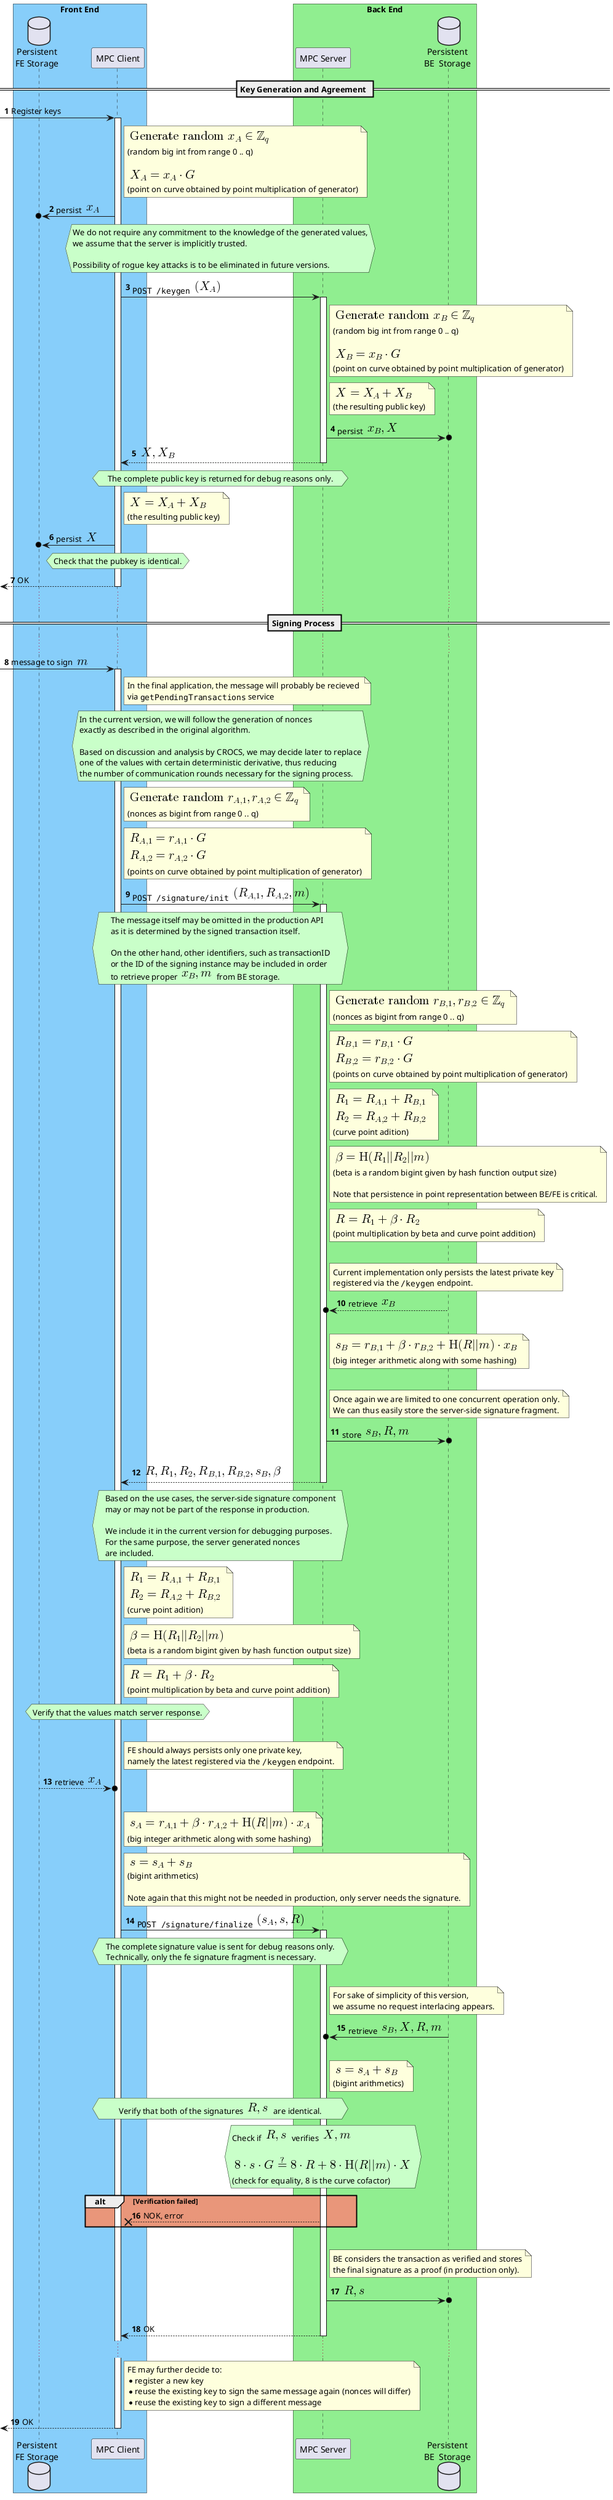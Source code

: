 @startuml sequence-diagram
 autonumber
skinparam ParticipantPadding 0
skinparam BoxPadding 20
skinparam LifeLineBackgroundColor black

box "Front End" #LightSkyBlue
    database fest as "Persistent\nFE Storage"
	participant fe as "MPC Client"
end box

box "Back End" #LightGreen
	participant be as "MPC Server"
    database best as "Persistent\nBE  Storage"
end box

== Key Generation and Agreement ==
[-> fe: Register keys 
activate fe
note right of fe
    <latex>\text{Generate random }x_A \in \mathbb{Z}_q</latex> 
    (random big int from range 0 .. q)

    <latex>X_A = x_A \cdot G</latex> 
    (point on curve obtained by point multiplication of generator)
end note

fe ->o fest: persist <latex>x_A</latex>
hnote over fe,be #TECHNOLOGY
    We do not require any commitment to the knowledge of the generated values,
    we assume that the server is implicitly trusted.

    Possibility of rogue key attacks is to be eliminated in future versions.
end hnote

fe -> be: ""POST /keygen"" <latex>(X_A)</latex>
activate be
note right of be
    <latex>\text{Generate random }x_B \in \mathbb{Z}_q</latex> 
    (random big int from range 0 .. q)
    
    <latex>X_B = x_B \cdot G</latex> 
    (point on curve obtained by point multiplication of generator)
end note
note right of be
    <latex>X = X_A + X_B</latex> 
    (the resulting public key)
end note
be ->o best: persist <latex>x_B, X</latex>
be --> fe: <latex>X, X_B</latex>
hnote over be,fe #TECHNOLOGY
    The complete public key is returned for debug reasons only.
end hnote
deactivate be

note right of fe
    <latex>X = X_A + X_B</latex> 
    (the resulting public key)
end note
fe ->o fest: persist <latex>X</latex>
hnote over fe #TECHNOLOGY
    Check that the pubkey is identical.
end hnote
[<-- fe: OK
deactivate fe

...
== Signing Process ==
...

[->fe: message to sign <latex>m</latex>
activate fe
note right of fe
    In the final application, the message will probably be recieved 
    via ""getPendingTransactions"" service 
end note
hnote over fe,be #TECHNOLOGY
    In the current version, we will follow the generation of nonces
    exactly as described in the original algorithm.

    Based on discussion and analysis by CROCS, we may decide later to replace
    one of the values with certain deterministic derivative, thus reducing
    the number of communication rounds necessary for the signing process.
end hnote

note right of fe
    <latex>\text{Generate random } r_{A,1}, r_{A,2} \in \mathbb{Z}_q</latex>
    (nonces as bigint from range 0 .. q) 
end note
note right of fe
    <latex>R_{A,1} = r_{A,1} \cdot G </latex>
    <latex>R_{A,2} = r_{A,2} \cdot G </latex>
    (points on curve obtained by point multiplication of generator)
end note

fe -> be: ""POST /signature/init"" <latex>(R_{A,1}, R_{A,2}, m)</latex>
activate be

hnote over fe,be #TECHNOLOGY
    The message itself may be omitted in the production API
    as it is determined by the signed transaction itself.

    On the other hand, other identifiers, such as transactionID
    or the ID of the signing instance may be included in order
    to retrieve proper <latex>x_B, m</latex> from BE storage.
end hnote

note right of be
    <latex>\text{Generate random } r_{B,1}, r_{B,2} \in \mathbb{Z}_q</latex>
    (nonces as bigint from range 0 .. q) 
end note
note right of be
    <latex>R_{B,1} = r_{B,1} \cdot G </latex>
    <latex>R_{B,2} = r_{B,2} \cdot G </latex>
    (points on curve obtained by point multiplication of generator)
end note
note right of be
    <latex>R_1 = R_{A,1} + R_{B,1}</latex>
    <latex>R_2 = R_{A,2} + R_{B,2}</latex>
    (curve point adition)
end note

note right of be
    <latex>\beta = \operatorname{H}(R_1 || R_2 || m)</latex>
    (beta is a random bigint given by hash function output size)

    Note that persistence in point representation between BE/FE is critical.
end note

note right of be
    <latex>R = R_1 + \beta \cdot R_2</latex>
    (point multiplication by beta and curve point addition)
end note
|||
note right of be
    Current implementation only persists the latest private key
    registered via the ""/keygen"" endpoint.
end note
best -->o be: retrieve <latex>x_B</latex>
|||
note right of be
    <latex>s_B = r_{B,1} + \beta \cdot r_{B,2} + \operatorname{H}(R || m)  \cdot x_B</latex>
    (big integer arithmetic along with some hashing)
end note
|||
note right of be
    Once again we are limited to one concurrent operation only.
    We can thus easily store the server-side signature fragment.
end note
be ->o best: store <latex>s_B, R, m</latex>
|||

be --> fe: <latex>R, R_1, R_2, R_{B,1}, R_{B,2}, s_B, \beta</latex>
hnote over fe,be #TECHNOLOGY
    Based on the use cases, the server-side signature component
    may or may not be part of the response in production. 
    
    We include it in the current version for debugging purposes.
    For the same purpose, the server generated nonces 
    are included.
end hnote
deactivate be

note right of fe
    <latex>R_1 = R_{A,1} + R_{B,1}</latex>
    <latex>R_2 = R_{A,2} + R_{B,2}</latex>
    (curve point adition)
end note
note right of fe
    <latex>\beta = \operatorname{H}(R_1 || R_2 || m)</latex>
    (beta is a random bigint given by hash function output size)
end note
note right of fe
    <latex>R = R_1 + \beta \cdot R_2</latex>
    (point multiplication by beta and curve point addition)
end note
hnote over fe #TECHNOLOGY
    Verify that the values match server response.
end hnote
|||
note right of fe
    FE should always persists only one private key,
    namely the latest registered via the ""/keygen"" endpoint.
end note
fest -->o fe: retrieve <latex>x_A</latex>
|||

note right of fe
    <latex>s_A = r_{A,1} + \beta \cdot r_{A,2} + \operatorname{H}(R || m) \cdot x_A</latex>
    (big integer arithmetic along with some hashing)
end note

note right of fe
    <latex>s = s_A + s_B</latex>
    (bigint arithmetics)

    Note again that this might not be needed in production, only server needs the signature.
end note

fe -> be: ""POST /signature/finalize"" <latex>(s_A, s, R)</latex>
activate be
hnote over be,fe #TECHNOLOGY
    The complete signature value is sent for debug reasons only.
    Technically, only the fe signature fragment is necessary. 
end hnote
|||
note right of be
    For sake of simplicity of this version, 
    we assume no request interlacing appears.
end note
best ->o be: retrieve <latex>s_B, X, R, m</latex>
|||
note right of be
    <latex>s = s_A + s_B</latex>
    (bigint arithmetics)
end note

hnote over be,fe #TECHNOLOGY
    Verify that both of the signatures <latex>R, s</latex> are identical.
end hnote


hnote over be #TECHNOLOGY
    Check if <latex>R, s</latex> verifies <latex>X, m</latex>

    <latex>8 \cdot s \cdot G \overset{?}{=} 8 \cdot R + 8 \cdot \operatorname{H}(R || m) \cdot X</latex>
    (check for equality, 8 is the curve cofactor)
end hnote

alt #DarkSalmon Verification failed 
    be --X fe: NOK, error 
end alt
|||
note right of be
    BE considers the transaction as verified and stores
    the final signature as a proof (in production only).
end note
be ->o best: <latex>R,s</latex>
|||
be --> fe: OK
deactivate be
...
note right of fe
    FE may further decide to: 
    * register a new key
    * reuse the existing key to sign the same message again (nonces will differ)
    * reuse the existing key to sign a different message
end note

[<-- fe: OK
deactivate fe
@enduml